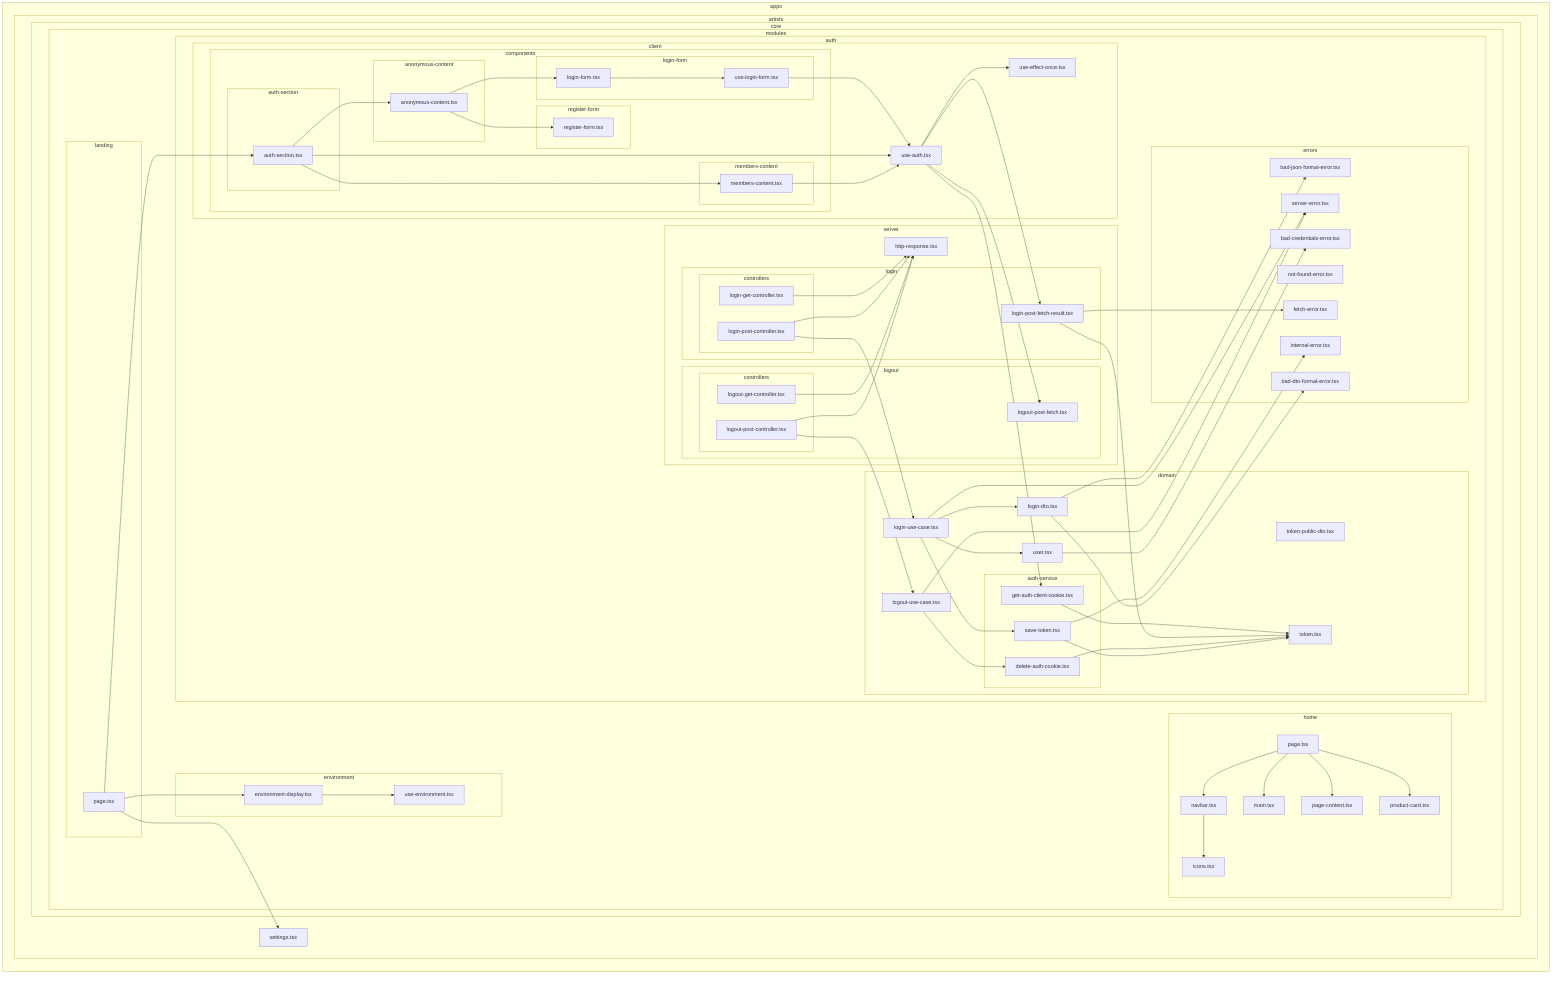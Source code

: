 flowchart LR

subgraph 0["apps"]
subgraph 1["artists"]
subgraph 2["core"]
subgraph 3["modules"]
subgraph 4["auth"]
subgraph 5["client"]
subgraph 6["components"]
subgraph 7["anonymous-content"]
8["anonymous-content.tsx"]
end
subgraph 9["login-form"]
A["login-form.tsx"]
B["use-login-form.tsx"]
end
subgraph P["register-form"]
Q["register-form.tsx"]
end
subgraph R["auth-section"]
S["auth-section.tsx"]
end
subgraph T["members-content"]
U["members-content.tsx"]
end
end
C["use-auth.tsx"]
O["use-effect-once.tsx"]
end
subgraph D["domain"]
subgraph E["auth-service"]
F["get-auth-client-cookie.tsx"]
V["delete-auth-cookie.tsx"]
W["save-token.tsx"]
end
G["token.tsx"]
Y["login-dto.tsx"]
11["login-use-case.tsx"]
13["user.tsx"]
15["logout-use-case.tsx"]
16["token-public-dto.tsx"]
end
subgraph H["server"]
subgraph I["login"]
J["login-post-fetch-result.tsx"]
subgraph 19["controllers"]
1A["login-get-controller.tsx"]
1B["login-post-controller.tsx"]
end
end
subgraph M["logout"]
N["logout-post-fetch.tsx"]
subgraph 1C["controllers"]
1D["logout-get-controller.tsx"]
1E["logout-post-controller.tsx"]
end
end
18["http-response.tsx"]
end
subgraph K["errors"]
L["fetch-error.tsx"]
X["internal-error.tsx"]
Z["bad-dto-format-error.tsx"]
10["bad-json-format-error.tsx"]
12["server-error.tsx"]
14["bad-credentials-error.tsx"]
17["not-found-error.tsx"]
end
end
subgraph 1F["environment"]
1G["environment-display.tsx"]
1H["use-environment.tsx"]
end
subgraph 1I["home"]
1J["icons.tsx"]
1K["main.tsx"]
1L["navbar.tsx"]
1M["page-content.tsx"]
1N["page.tsx"]
1O["product-card.tsx"]
end
subgraph 1P["landing"]
1Q["page.tsx"]
end
end
end
1R["settings.tsx"]
end
end
8-->A
8-->Q
A-->B
B-->C
C-->F
C-->J
C-->N
C-->O
F-->G
J-->G
J-->L
S-->C
S-->8
S-->U
U-->C
V-->G
W-->X
W-->G
Y-->Z
Y-->10
11-->12
11-->W
11-->Y
11-->13
13-->14
15-->12
15-->V
1A-->18
1B-->11
1B-->18
1D-->18
1E-->15
1E-->18
1G-->1H
1L-->1J
1N-->1K
1N-->1L
1N-->1M
1N-->1O
1Q-->1R
1Q-->S
1Q-->1G